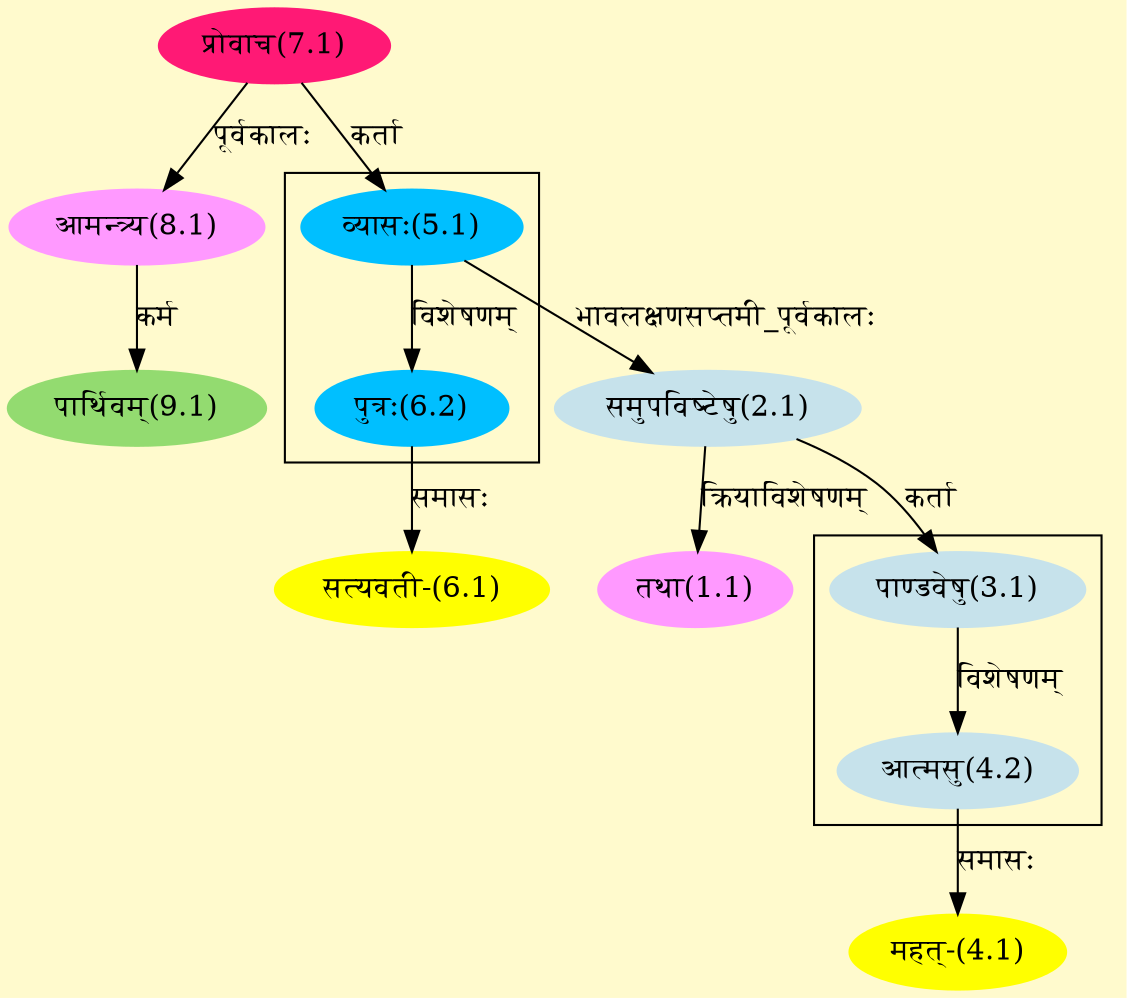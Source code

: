 digraph G{
rankdir=BT;
 compound=true;
 bgcolor="lemonchiffon1";

subgraph cluster_1{
Node4_2 [style=filled, color="#C6E2EB" label = "आत्मसु(4.2)"]
Node3_1 [style=filled, color="#C6E2EB" label = "पाण्डवेषु(3.1)"]

}

subgraph cluster_2{
Node6_2 [style=filled, color="#00BFFF" label = "पुत्रः(6.2)"]
Node5_1 [style=filled, color="#00BFFF" label = "व्यासः(5.1)"]

}
Node1_1 [style=filled, color="#FF99FF" label = "तथा(1.1)"]
Node2_1 [style=filled, color="#C6E2EB" label = "समुपविष्टेषु(2.1)"]
Node5_1 [style=filled, color="#00BFFF" label = "व्यासः(5.1)"]
Node3_1 [style=filled, color="#C6E2EB" label = "पाण्डवेषु(3.1)"]
Node4_1 [style=filled, color="#FFFF00" label = "महत्-(4.1)"]
Node4_2 [style=filled, color="#C6E2EB" label = "आत्मसु(4.2)"]
Node7_1 [style=filled, color="#FF1975" label = "प्रोवाच(7.1)"]
Node6_1 [style=filled, color="#FFFF00" label = "सत्यवती-(6.1)"]
Node6_2 [style=filled, color="#00BFFF" label = "पुत्रः(6.2)"]
Node8_1 [style=filled, color="#FF99FF" label = "आमन्त्र्य(8.1)"]
Node9_1 [style=filled, color="#93DB70" label = "पार्थिवम्(9.1)"]
/* Start of Relations section */

Node1_1 -> Node2_1 [  label="क्रियाविशेषणम्"  dir="back" ]
Node2_1 -> Node5_1 [  label="भावलक्षणसप्तमी_पूर्वकालः"  dir="back" ]
Node3_1 -> Node2_1 [  label="कर्ता"  dir="back" ]
Node4_1 -> Node4_2 [  label="समासः"  dir="back" ]
Node4_2 -> Node3_1 [  label="विशेषणम्"  dir="back" ]
Node5_1 -> Node7_1 [  label="कर्ता"  dir="back" ]
Node6_1 -> Node6_2 [  label="समासः"  dir="back" ]
Node6_2 -> Node5_1 [  label="विशेषणम्"  dir="back" ]
Node8_1 -> Node7_1 [  label="पूर्वकालः"  dir="back" ]
Node9_1 -> Node8_1 [  label="कर्म"  dir="back" ]
}
